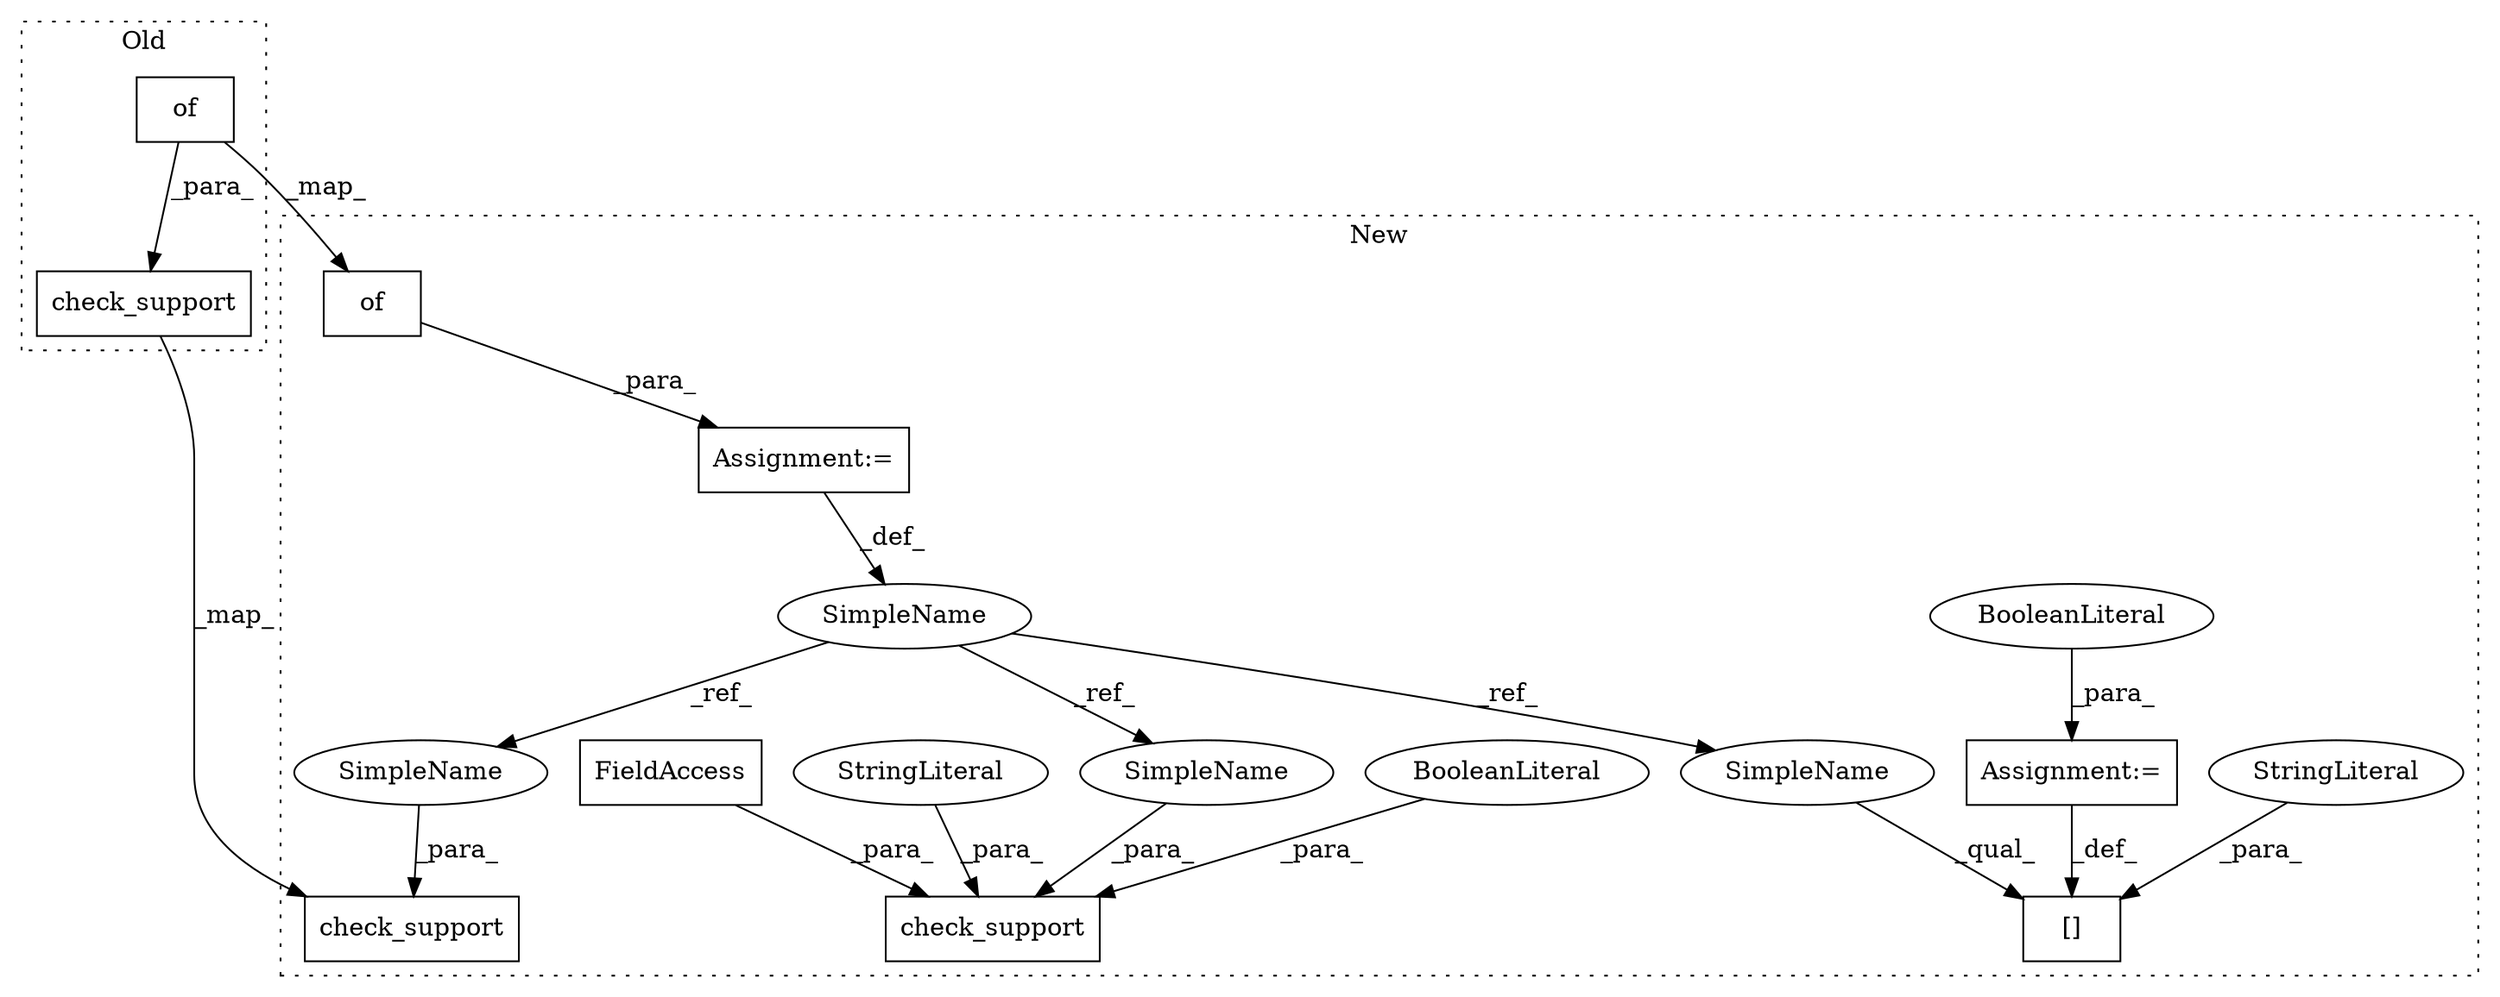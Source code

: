 digraph G {
subgraph cluster0 {
1 [label="check_support" a="32" s="5892,5990" l="14,1" shape="box"];
6 [label="of" a="32" s="5916,5973" l="3,1" shape="box"];
label = "Old";
style="dotted";
}
subgraph cluster1 {
2 [label="check_support" a="32" s="6728,6770" l="14,1" shape="box"];
3 [label="SimpleName" a="42" s="6653" l="6" shape="ellipse"];
4 [label="check_support" a="32" s="6809,6851" l="14,1" shape="box"];
5 [label="[]" a="2" s="6777,6797" l="7,1" shape="box"];
7 [label="of" a="32" s="6664,6721" l="3,1" shape="box"];
8 [label="FieldAccess" a="22" s="6836" l="10" shape="box"];
9 [label="StringLiteral" a="45" s="6784" l="13" shape="ellipse"];
10 [label="StringLiteral" a="45" s="6823" l="5" shape="ellipse"];
11 [label="Assignment:=" a="7" s="6798" l="1" shape="box"];
12 [label="BooleanLiteral" a="9" s="6799" l="4" shape="ellipse"];
13 [label="Assignment:=" a="7" s="6659" l="1" shape="box"];
14 [label="BooleanLiteral" a="9" s="6847" l="4" shape="ellipse"];
15 [label="SimpleName" a="42" s="6829" l="6" shape="ellipse"];
16 [label="SimpleName" a="42" s="6748" l="6" shape="ellipse"];
17 [label="SimpleName" a="42" s="6777" l="6" shape="ellipse"];
label = "New";
style="dotted";
}
1 -> 2 [label="_map_"];
3 -> 16 [label="_ref_"];
3 -> 17 [label="_ref_"];
3 -> 15 [label="_ref_"];
6 -> 7 [label="_map_"];
6 -> 1 [label="_para_"];
7 -> 13 [label="_para_"];
8 -> 4 [label="_para_"];
9 -> 5 [label="_para_"];
10 -> 4 [label="_para_"];
11 -> 5 [label="_def_"];
12 -> 11 [label="_para_"];
13 -> 3 [label="_def_"];
14 -> 4 [label="_para_"];
15 -> 4 [label="_para_"];
16 -> 2 [label="_para_"];
17 -> 5 [label="_qual_"];
}